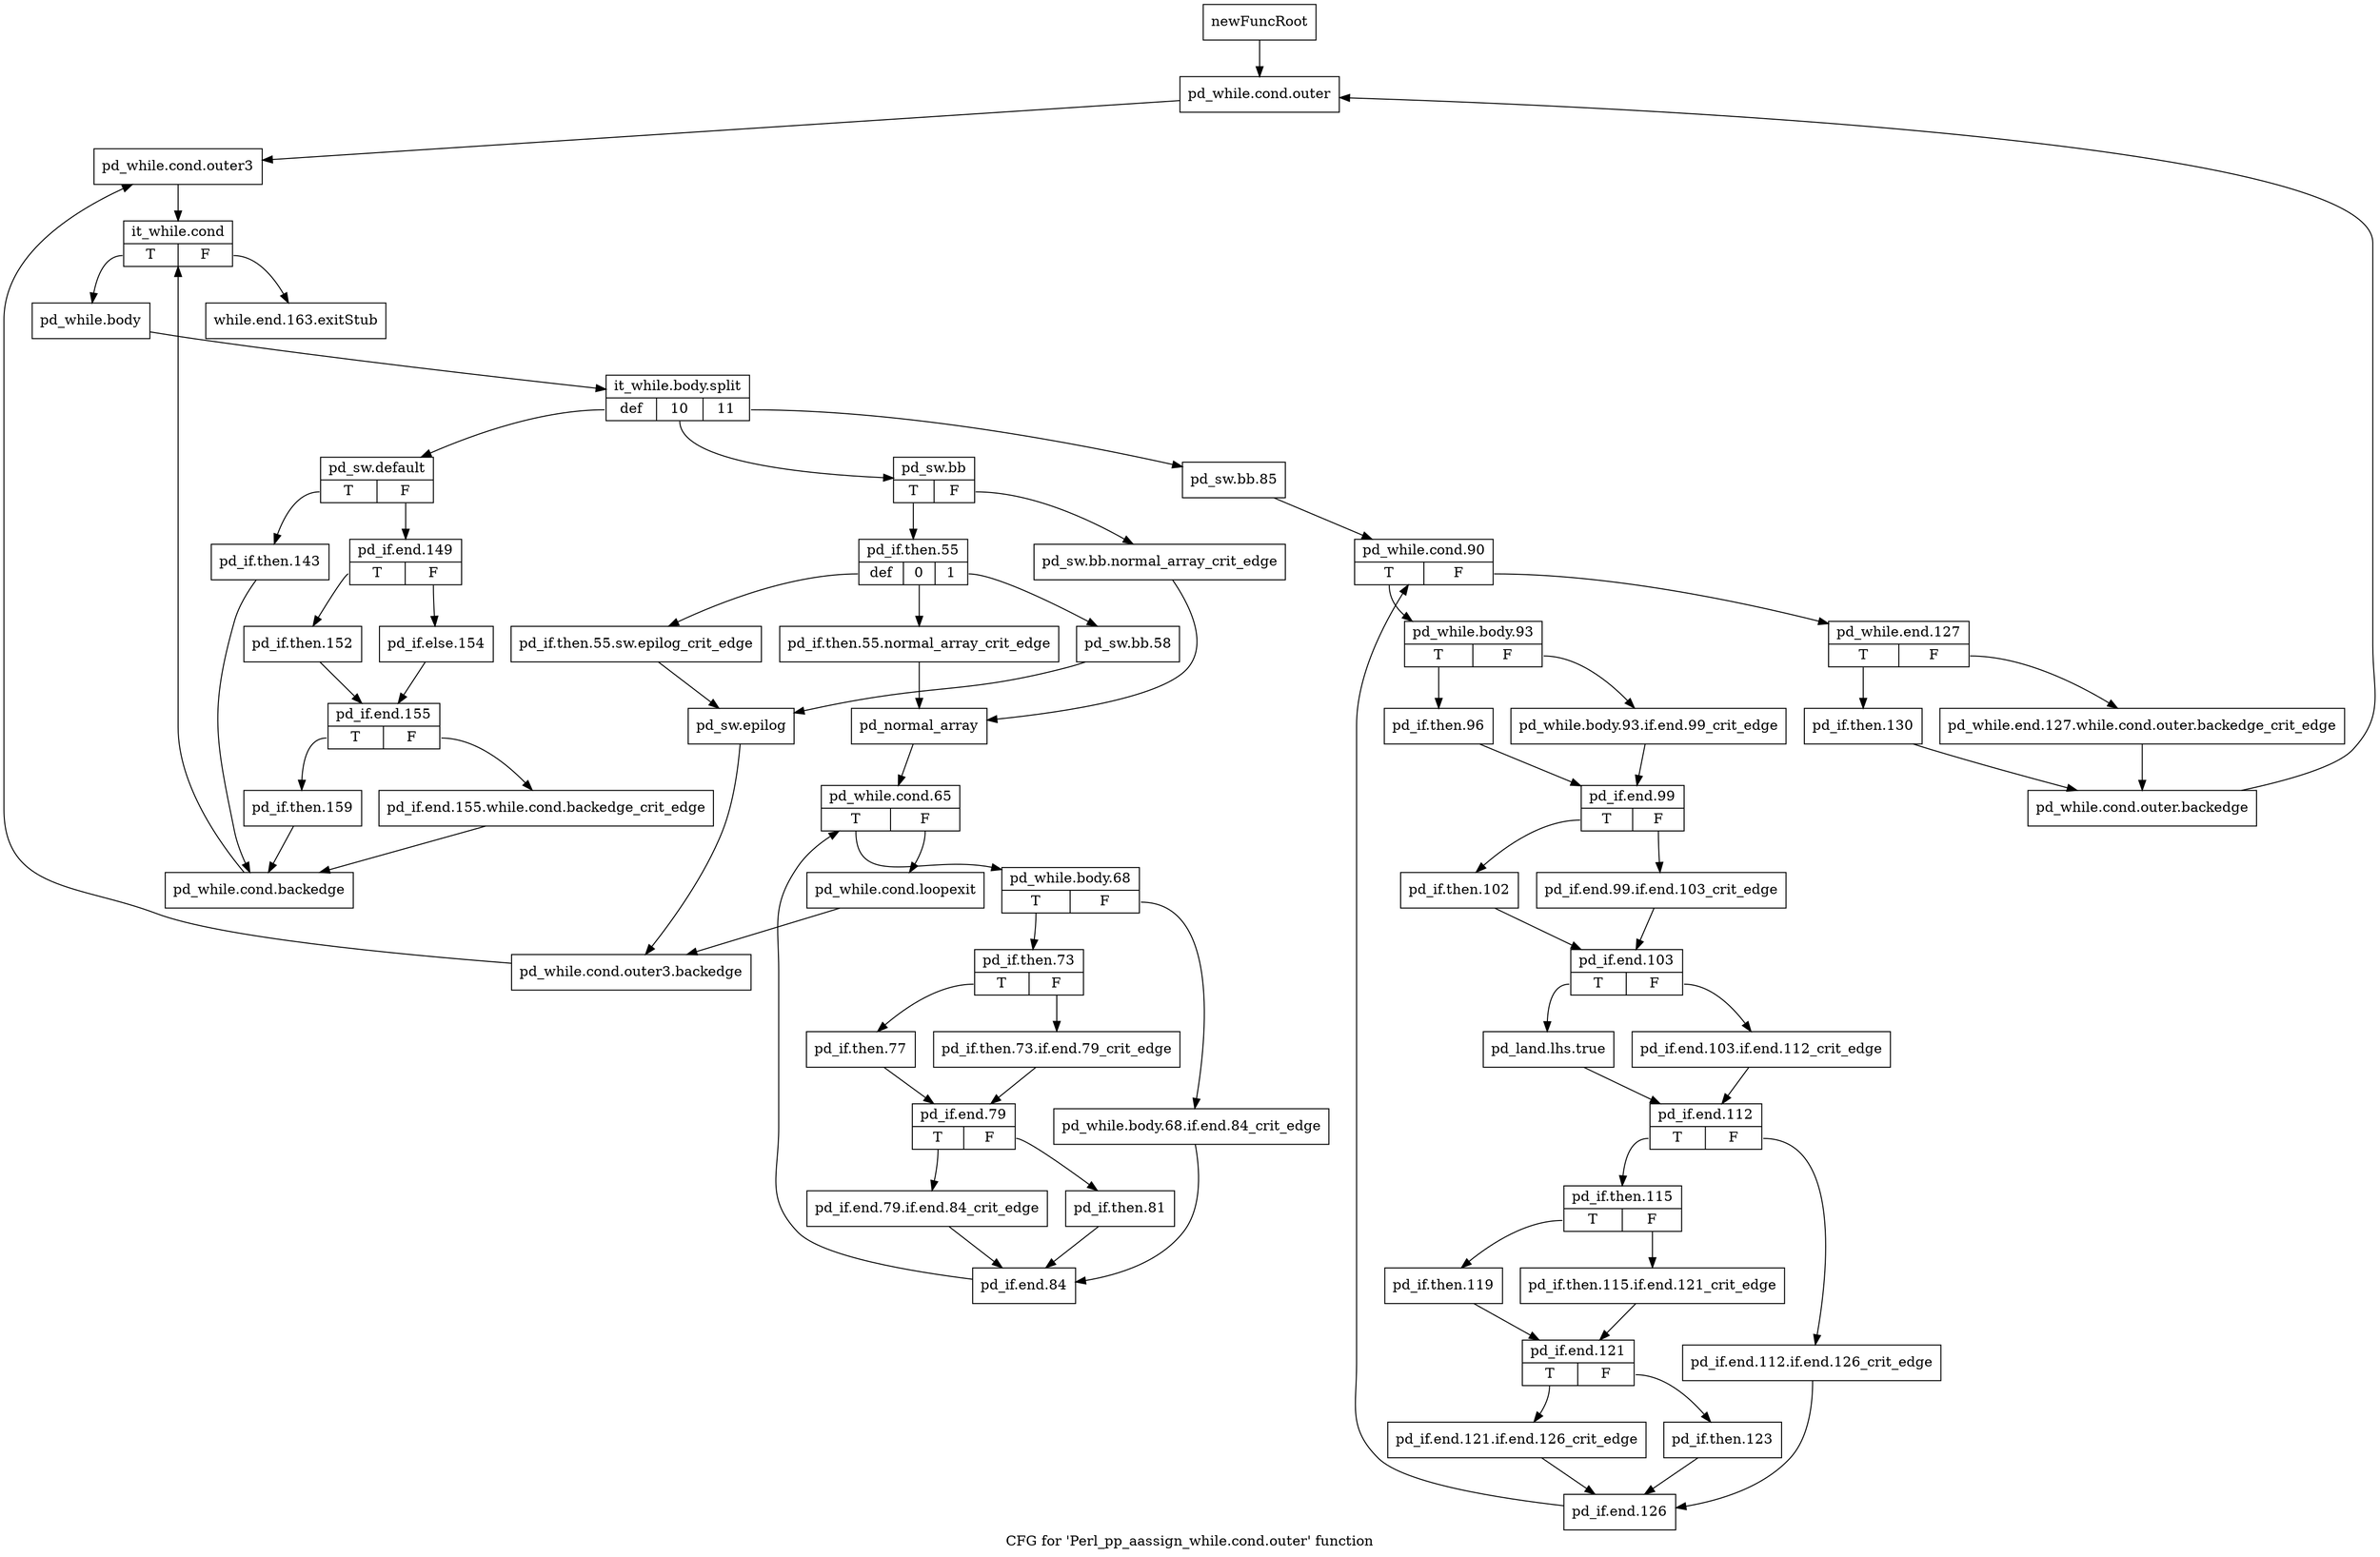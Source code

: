 digraph "CFG for 'Perl_pp_aassign_while.cond.outer' function" {
	label="CFG for 'Perl_pp_aassign_while.cond.outer' function";

	Node0x4f687b0 [shape=record,label="{newFuncRoot}"];
	Node0x4f687b0 -> Node0x4f68850;
	Node0x4f68800 [shape=record,label="{while.end.163.exitStub}"];
	Node0x4f68850 [shape=record,label="{pd_while.cond.outer}"];
	Node0x4f68850 -> Node0x4f688a0;
	Node0x4f688a0 [shape=record,label="{pd_while.cond.outer3}"];
	Node0x4f688a0 -> Node0x4f688f0;
	Node0x4f688f0 [shape=record,label="{it_while.cond|{<s0>T|<s1>F}}"];
	Node0x4f688f0:s0 -> Node0x4f68940;
	Node0x4f688f0:s1 -> Node0x4f68800;
	Node0x4f68940 [shape=record,label="{pd_while.body}"];
	Node0x4f68940 -> Node0x66dbf30;
	Node0x66dbf30 [shape=record,label="{it_while.body.split|{<s0>def|<s1>10|<s2>11}}"];
	Node0x66dbf30:s0 -> Node0x4f69750;
	Node0x66dbf30:s1 -> Node0x4f69110;
	Node0x66dbf30:s2 -> Node0x4f68990;
	Node0x4f68990 [shape=record,label="{pd_sw.bb.85}"];
	Node0x4f68990 -> Node0x4f689e0;
	Node0x4f689e0 [shape=record,label="{pd_while.cond.90|{<s0>T|<s1>F}}"];
	Node0x4f689e0:s0 -> Node0x4f68b70;
	Node0x4f689e0:s1 -> Node0x4f68a30;
	Node0x4f68a30 [shape=record,label="{pd_while.end.127|{<s0>T|<s1>F}}"];
	Node0x4f68a30:s0 -> Node0x4f68ad0;
	Node0x4f68a30:s1 -> Node0x4f68a80;
	Node0x4f68a80 [shape=record,label="{pd_while.end.127.while.cond.outer.backedge_crit_edge}"];
	Node0x4f68a80 -> Node0x4f68b20;
	Node0x4f68ad0 [shape=record,label="{pd_if.then.130}"];
	Node0x4f68ad0 -> Node0x4f68b20;
	Node0x4f68b20 [shape=record,label="{pd_while.cond.outer.backedge}"];
	Node0x4f68b20 -> Node0x4f68850;
	Node0x4f68b70 [shape=record,label="{pd_while.body.93|{<s0>T|<s1>F}}"];
	Node0x4f68b70:s0 -> Node0x4f68c10;
	Node0x4f68b70:s1 -> Node0x4f68bc0;
	Node0x4f68bc0 [shape=record,label="{pd_while.body.93.if.end.99_crit_edge}"];
	Node0x4f68bc0 -> Node0x4f68c60;
	Node0x4f68c10 [shape=record,label="{pd_if.then.96}"];
	Node0x4f68c10 -> Node0x4f68c60;
	Node0x4f68c60 [shape=record,label="{pd_if.end.99|{<s0>T|<s1>F}}"];
	Node0x4f68c60:s0 -> Node0x4f68d00;
	Node0x4f68c60:s1 -> Node0x4f68cb0;
	Node0x4f68cb0 [shape=record,label="{pd_if.end.99.if.end.103_crit_edge}"];
	Node0x4f68cb0 -> Node0x4f68d50;
	Node0x4f68d00 [shape=record,label="{pd_if.then.102}"];
	Node0x4f68d00 -> Node0x4f68d50;
	Node0x4f68d50 [shape=record,label="{pd_if.end.103|{<s0>T|<s1>F}}"];
	Node0x4f68d50:s0 -> Node0x4f68df0;
	Node0x4f68d50:s1 -> Node0x4f68da0;
	Node0x4f68da0 [shape=record,label="{pd_if.end.103.if.end.112_crit_edge}"];
	Node0x4f68da0 -> Node0x4f68e40;
	Node0x4f68df0 [shape=record,label="{pd_land.lhs.true}"];
	Node0x4f68df0 -> Node0x4f68e40;
	Node0x4f68e40 [shape=record,label="{pd_if.end.112|{<s0>T|<s1>F}}"];
	Node0x4f68e40:s0 -> Node0x4f68ee0;
	Node0x4f68e40:s1 -> Node0x4f68e90;
	Node0x4f68e90 [shape=record,label="{pd_if.end.112.if.end.126_crit_edge}"];
	Node0x4f68e90 -> Node0x4f690c0;
	Node0x4f68ee0 [shape=record,label="{pd_if.then.115|{<s0>T|<s1>F}}"];
	Node0x4f68ee0:s0 -> Node0x4f68f80;
	Node0x4f68ee0:s1 -> Node0x4f68f30;
	Node0x4f68f30 [shape=record,label="{pd_if.then.115.if.end.121_crit_edge}"];
	Node0x4f68f30 -> Node0x4f68fd0;
	Node0x4f68f80 [shape=record,label="{pd_if.then.119}"];
	Node0x4f68f80 -> Node0x4f68fd0;
	Node0x4f68fd0 [shape=record,label="{pd_if.end.121|{<s0>T|<s1>F}}"];
	Node0x4f68fd0:s0 -> Node0x4f69070;
	Node0x4f68fd0:s1 -> Node0x4f69020;
	Node0x4f69020 [shape=record,label="{pd_if.then.123}"];
	Node0x4f69020 -> Node0x4f690c0;
	Node0x4f69070 [shape=record,label="{pd_if.end.121.if.end.126_crit_edge}"];
	Node0x4f69070 -> Node0x4f690c0;
	Node0x4f690c0 [shape=record,label="{pd_if.end.126}"];
	Node0x4f690c0 -> Node0x4f689e0;
	Node0x4f69110 [shape=record,label="{pd_sw.bb|{<s0>T|<s1>F}}"];
	Node0x4f69110:s0 -> Node0x4f691b0;
	Node0x4f69110:s1 -> Node0x4f69160;
	Node0x4f69160 [shape=record,label="{pd_sw.bb.normal_array_crit_edge}"];
	Node0x4f69160 -> Node0x4f692a0;
	Node0x4f691b0 [shape=record,label="{pd_if.then.55|{<s0>def|<s1>0|<s2>1}}"];
	Node0x4f691b0:s0 -> Node0x4f69660;
	Node0x4f691b0:s1 -> Node0x4f69250;
	Node0x4f691b0:s2 -> Node0x4f69200;
	Node0x4f69200 [shape=record,label="{pd_sw.bb.58}"];
	Node0x4f69200 -> Node0x4f696b0;
	Node0x4f69250 [shape=record,label="{pd_if.then.55.normal_array_crit_edge}"];
	Node0x4f69250 -> Node0x4f692a0;
	Node0x4f692a0 [shape=record,label="{pd_normal_array}"];
	Node0x4f692a0 -> Node0x4f692f0;
	Node0x4f692f0 [shape=record,label="{pd_while.cond.65|{<s0>T|<s1>F}}"];
	Node0x4f692f0:s0 -> Node0x4f69390;
	Node0x4f692f0:s1 -> Node0x4f69340;
	Node0x4f69340 [shape=record,label="{pd_while.cond.loopexit}"];
	Node0x4f69340 -> Node0x4f69700;
	Node0x4f69390 [shape=record,label="{pd_while.body.68|{<s0>T|<s1>F}}"];
	Node0x4f69390:s0 -> Node0x4f69430;
	Node0x4f69390:s1 -> Node0x4f693e0;
	Node0x4f693e0 [shape=record,label="{pd_while.body.68.if.end.84_crit_edge}"];
	Node0x4f693e0 -> Node0x4f69610;
	Node0x4f69430 [shape=record,label="{pd_if.then.73|{<s0>T|<s1>F}}"];
	Node0x4f69430:s0 -> Node0x4f694d0;
	Node0x4f69430:s1 -> Node0x4f69480;
	Node0x4f69480 [shape=record,label="{pd_if.then.73.if.end.79_crit_edge}"];
	Node0x4f69480 -> Node0x4f69520;
	Node0x4f694d0 [shape=record,label="{pd_if.then.77}"];
	Node0x4f694d0 -> Node0x4f69520;
	Node0x4f69520 [shape=record,label="{pd_if.end.79|{<s0>T|<s1>F}}"];
	Node0x4f69520:s0 -> Node0x4f695c0;
	Node0x4f69520:s1 -> Node0x4f69570;
	Node0x4f69570 [shape=record,label="{pd_if.then.81}"];
	Node0x4f69570 -> Node0x4f69610;
	Node0x4f695c0 [shape=record,label="{pd_if.end.79.if.end.84_crit_edge}"];
	Node0x4f695c0 -> Node0x4f69610;
	Node0x4f69610 [shape=record,label="{pd_if.end.84}"];
	Node0x4f69610 -> Node0x4f692f0;
	Node0x4f69660 [shape=record,label="{pd_if.then.55.sw.epilog_crit_edge}"];
	Node0x4f69660 -> Node0x4f696b0;
	Node0x4f696b0 [shape=record,label="{pd_sw.epilog}"];
	Node0x4f696b0 -> Node0x4f69700;
	Node0x4f69700 [shape=record,label="{pd_while.cond.outer3.backedge}"];
	Node0x4f69700 -> Node0x4f688a0;
	Node0x4f69750 [shape=record,label="{pd_sw.default|{<s0>T|<s1>F}}"];
	Node0x4f69750:s0 -> Node0x4f69980;
	Node0x4f69750:s1 -> Node0x4f697a0;
	Node0x4f697a0 [shape=record,label="{pd_if.end.149|{<s0>T|<s1>F}}"];
	Node0x4f697a0:s0 -> Node0x4f69840;
	Node0x4f697a0:s1 -> Node0x4f697f0;
	Node0x4f697f0 [shape=record,label="{pd_if.else.154}"];
	Node0x4f697f0 -> Node0x4f69890;
	Node0x4f69840 [shape=record,label="{pd_if.then.152}"];
	Node0x4f69840 -> Node0x4f69890;
	Node0x4f69890 [shape=record,label="{pd_if.end.155|{<s0>T|<s1>F}}"];
	Node0x4f69890:s0 -> Node0x4f69930;
	Node0x4f69890:s1 -> Node0x4f698e0;
	Node0x4f698e0 [shape=record,label="{pd_if.end.155.while.cond.backedge_crit_edge}"];
	Node0x4f698e0 -> Node0x4f699d0;
	Node0x4f69930 [shape=record,label="{pd_if.then.159}"];
	Node0x4f69930 -> Node0x4f699d0;
	Node0x4f69980 [shape=record,label="{pd_if.then.143}"];
	Node0x4f69980 -> Node0x4f699d0;
	Node0x4f699d0 [shape=record,label="{pd_while.cond.backedge}"];
	Node0x4f699d0 -> Node0x4f688f0;
}
